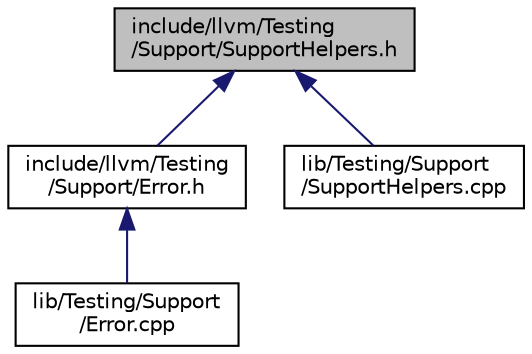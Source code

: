 digraph "include/llvm/Testing/Support/SupportHelpers.h"
{
 // LATEX_PDF_SIZE
  bgcolor="transparent";
  edge [fontname="Helvetica",fontsize="10",labelfontname="Helvetica",labelfontsize="10"];
  node [fontname="Helvetica",fontsize="10",shape="box"];
  Node1 [label="include/llvm/Testing\l/Support/SupportHelpers.h",height=0.2,width=0.4,color="black", fillcolor="grey75", style="filled", fontcolor="black",tooltip=" "];
  Node1 -> Node2 [dir="back",color="midnightblue",fontsize="10",style="solid",fontname="Helvetica"];
  Node2 [label="include/llvm/Testing\l/Support/Error.h",height=0.2,width=0.4,color="black",URL="$llvm_2Testing_2Support_2Error_8h.html",tooltip=" "];
  Node2 -> Node3 [dir="back",color="midnightblue",fontsize="10",style="solid",fontname="Helvetica"];
  Node3 [label="lib/Testing/Support\l/Error.cpp",height=0.2,width=0.4,color="black",URL="$Testing_2Support_2Error_8cpp.html",tooltip=" "];
  Node1 -> Node4 [dir="back",color="midnightblue",fontsize="10",style="solid",fontname="Helvetica"];
  Node4 [label="lib/Testing/Support\l/SupportHelpers.cpp",height=0.2,width=0.4,color="black",URL="$SupportHelpers_8cpp.html",tooltip=" "];
}
